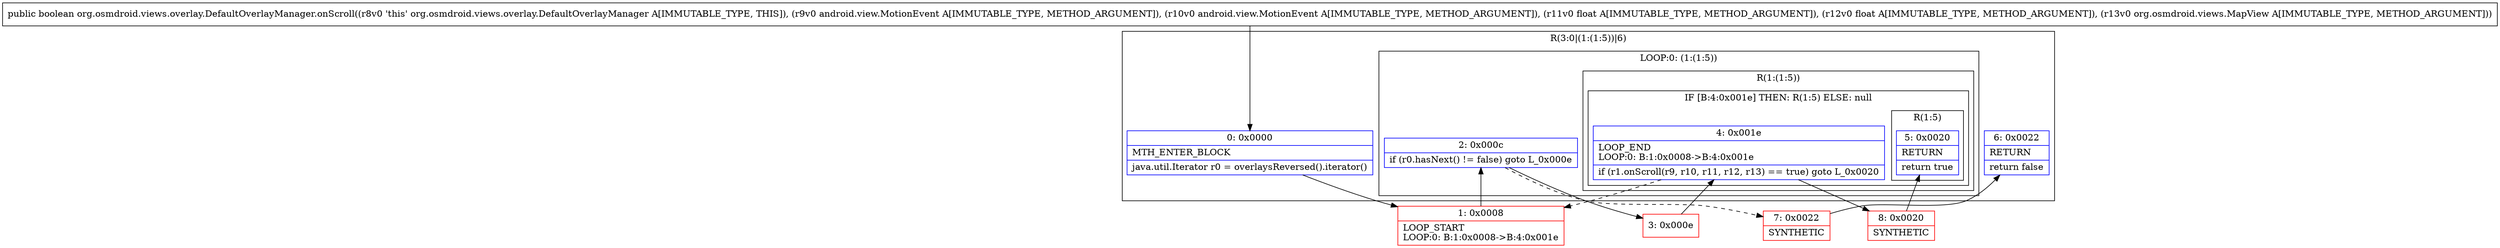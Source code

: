 digraph "CFG fororg.osmdroid.views.overlay.DefaultOverlayManager.onScroll(Landroid\/view\/MotionEvent;Landroid\/view\/MotionEvent;FFLorg\/osmdroid\/views\/MapView;)Z" {
subgraph cluster_Region_912545465 {
label = "R(3:0|(1:(1:5))|6)";
node [shape=record,color=blue];
Node_0 [shape=record,label="{0\:\ 0x0000|MTH_ENTER_BLOCK\l|java.util.Iterator r0 = overlaysReversed().iterator()\l}"];
subgraph cluster_LoopRegion_550947249 {
label = "LOOP:0: (1:(1:5))";
node [shape=record,color=blue];
Node_2 [shape=record,label="{2\:\ 0x000c|if (r0.hasNext() != false) goto L_0x000e\l}"];
subgraph cluster_Region_965864070 {
label = "R(1:(1:5))";
node [shape=record,color=blue];
subgraph cluster_IfRegion_421920049 {
label = "IF [B:4:0x001e] THEN: R(1:5) ELSE: null";
node [shape=record,color=blue];
Node_4 [shape=record,label="{4\:\ 0x001e|LOOP_END\lLOOP:0: B:1:0x0008\-\>B:4:0x001e\l|if (r1.onScroll(r9, r10, r11, r12, r13) == true) goto L_0x0020\l}"];
subgraph cluster_Region_232829234 {
label = "R(1:5)";
node [shape=record,color=blue];
Node_5 [shape=record,label="{5\:\ 0x0020|RETURN\l|return true\l}"];
}
}
}
}
Node_6 [shape=record,label="{6\:\ 0x0022|RETURN\l|return false\l}"];
}
Node_1 [shape=record,color=red,label="{1\:\ 0x0008|LOOP_START\lLOOP:0: B:1:0x0008\-\>B:4:0x001e\l}"];
Node_3 [shape=record,color=red,label="{3\:\ 0x000e}"];
Node_7 [shape=record,color=red,label="{7\:\ 0x0022|SYNTHETIC\l}"];
Node_8 [shape=record,color=red,label="{8\:\ 0x0020|SYNTHETIC\l}"];
MethodNode[shape=record,label="{public boolean org.osmdroid.views.overlay.DefaultOverlayManager.onScroll((r8v0 'this' org.osmdroid.views.overlay.DefaultOverlayManager A[IMMUTABLE_TYPE, THIS]), (r9v0 android.view.MotionEvent A[IMMUTABLE_TYPE, METHOD_ARGUMENT]), (r10v0 android.view.MotionEvent A[IMMUTABLE_TYPE, METHOD_ARGUMENT]), (r11v0 float A[IMMUTABLE_TYPE, METHOD_ARGUMENT]), (r12v0 float A[IMMUTABLE_TYPE, METHOD_ARGUMENT]), (r13v0 org.osmdroid.views.MapView A[IMMUTABLE_TYPE, METHOD_ARGUMENT])) }"];
MethodNode -> Node_0;
Node_0 -> Node_1;
Node_2 -> Node_3;
Node_2 -> Node_7[style=dashed];
Node_4 -> Node_1[style=dashed];
Node_4 -> Node_8;
Node_1 -> Node_2;
Node_3 -> Node_4;
Node_7 -> Node_6;
Node_8 -> Node_5;
}

